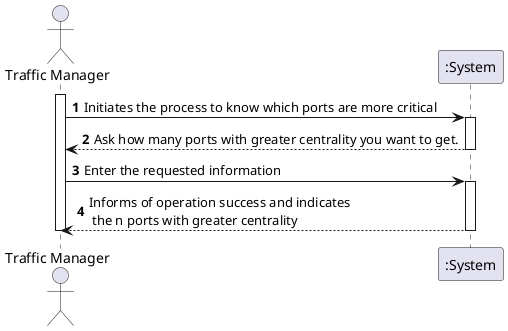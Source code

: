 @startuml
'https://plantuml.com/sequence-diagram

autonumber
actor "Traffic Manager" as TM


activate TM
TM -> ":System" : Initiates the process to know which ports are more critical
activate ":System"

":System" --> TM : Ask how many ports with greater centrality you want to get.
deactivate ":System"

TM -> ":System" : Enter the requested information
activate ":System"

":System" --> TM : Informs of operation success and indicates\n the n ports with greater centrality
deactivate ":System"

deactivate TM

@enduml